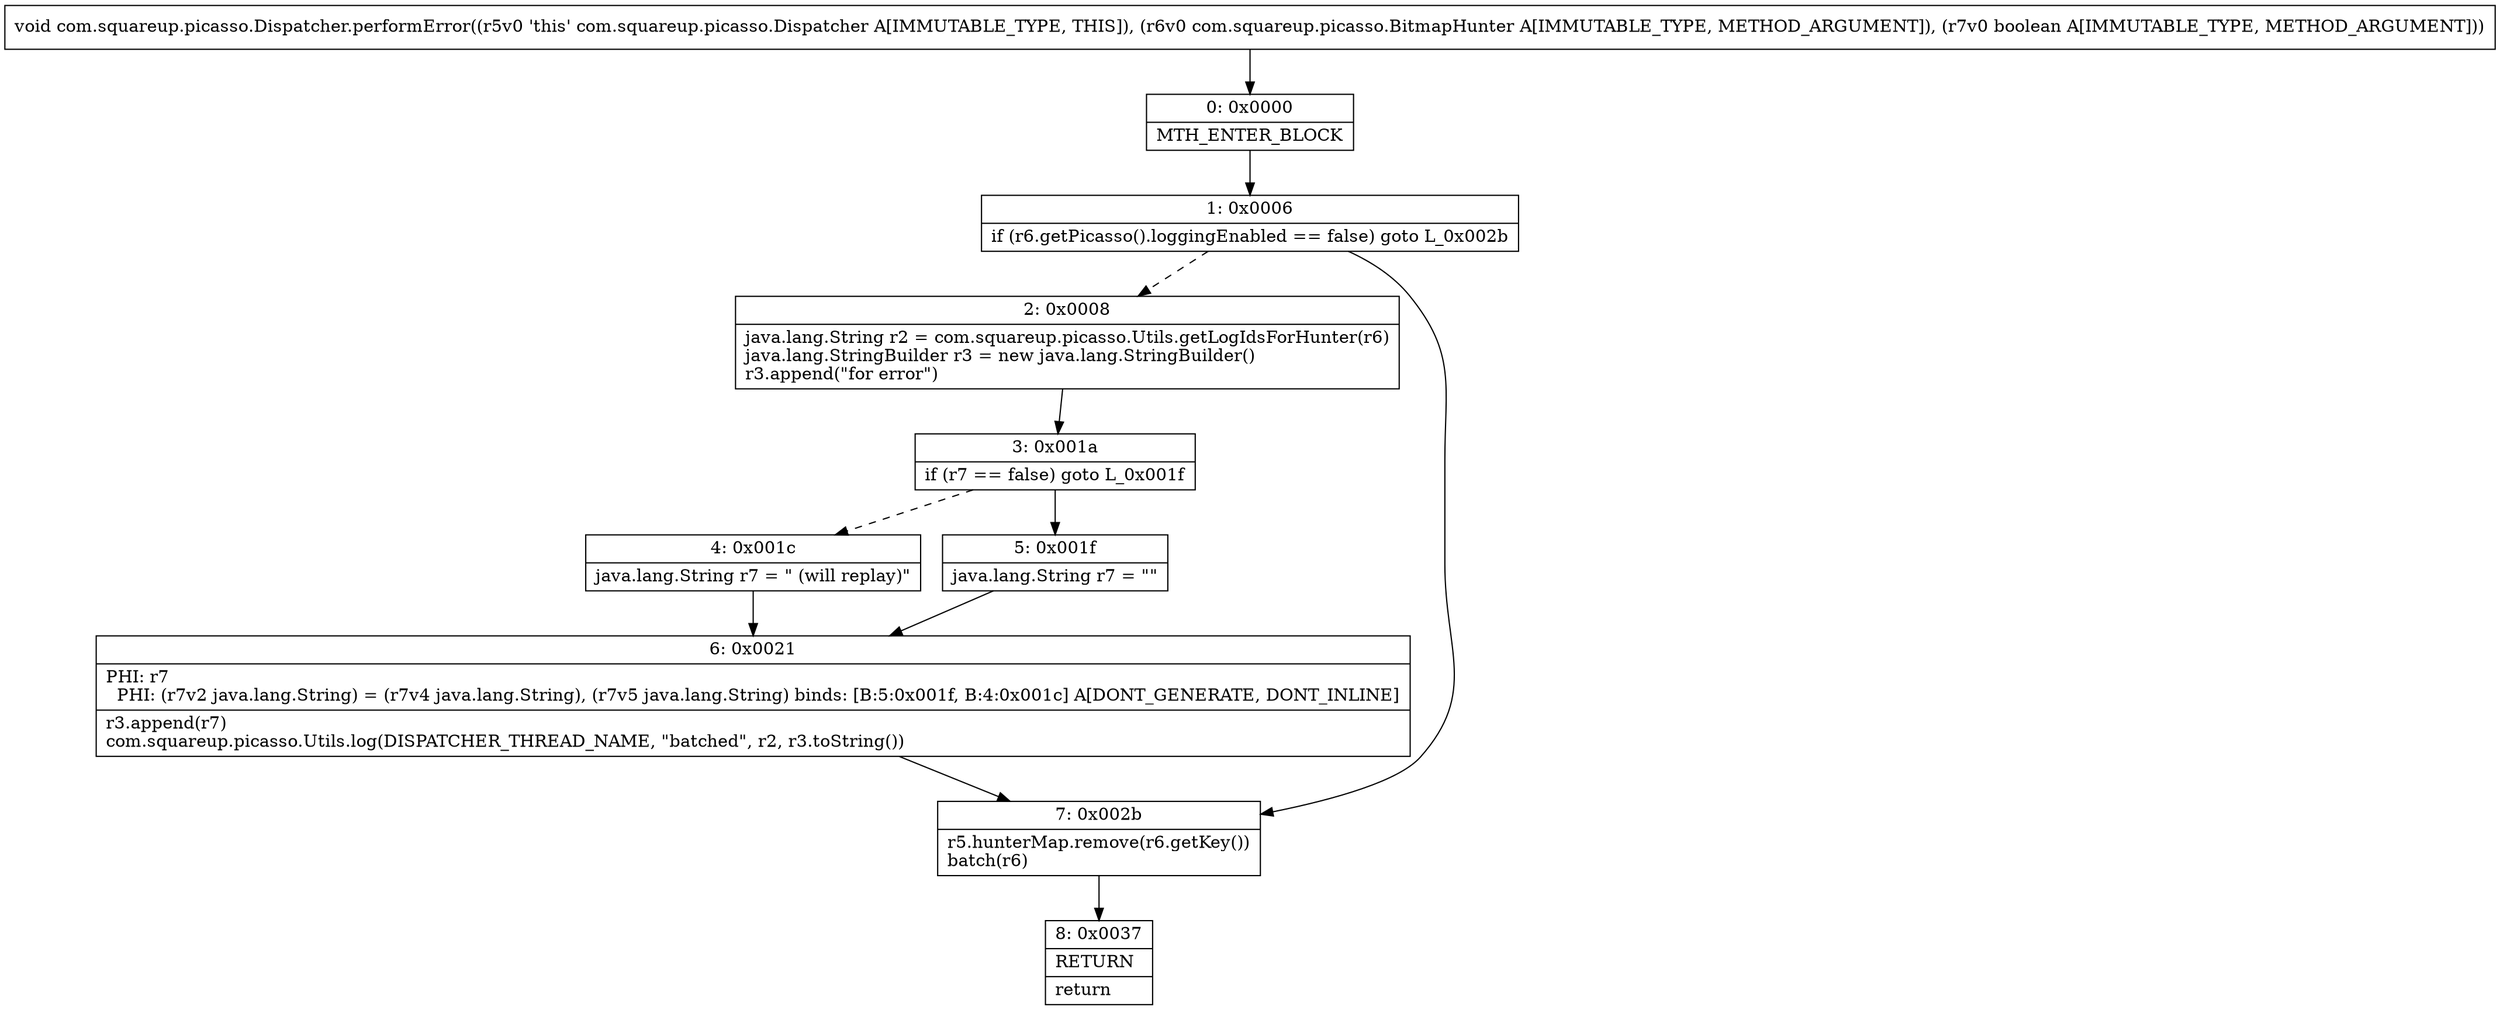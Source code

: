 digraph "CFG forcom.squareup.picasso.Dispatcher.performError(Lcom\/squareup\/picasso\/BitmapHunter;Z)V" {
Node_0 [shape=record,label="{0\:\ 0x0000|MTH_ENTER_BLOCK\l}"];
Node_1 [shape=record,label="{1\:\ 0x0006|if (r6.getPicasso().loggingEnabled == false) goto L_0x002b\l}"];
Node_2 [shape=record,label="{2\:\ 0x0008|java.lang.String r2 = com.squareup.picasso.Utils.getLogIdsForHunter(r6)\ljava.lang.StringBuilder r3 = new java.lang.StringBuilder()\lr3.append(\"for error\")\l}"];
Node_3 [shape=record,label="{3\:\ 0x001a|if (r7 == false) goto L_0x001f\l}"];
Node_4 [shape=record,label="{4\:\ 0x001c|java.lang.String r7 = \" (will replay)\"\l}"];
Node_5 [shape=record,label="{5\:\ 0x001f|java.lang.String r7 = \"\"\l}"];
Node_6 [shape=record,label="{6\:\ 0x0021|PHI: r7 \l  PHI: (r7v2 java.lang.String) = (r7v4 java.lang.String), (r7v5 java.lang.String) binds: [B:5:0x001f, B:4:0x001c] A[DONT_GENERATE, DONT_INLINE]\l|r3.append(r7)\lcom.squareup.picasso.Utils.log(DISPATCHER_THREAD_NAME, \"batched\", r2, r3.toString())\l}"];
Node_7 [shape=record,label="{7\:\ 0x002b|r5.hunterMap.remove(r6.getKey())\lbatch(r6)\l}"];
Node_8 [shape=record,label="{8\:\ 0x0037|RETURN\l|return\l}"];
MethodNode[shape=record,label="{void com.squareup.picasso.Dispatcher.performError((r5v0 'this' com.squareup.picasso.Dispatcher A[IMMUTABLE_TYPE, THIS]), (r6v0 com.squareup.picasso.BitmapHunter A[IMMUTABLE_TYPE, METHOD_ARGUMENT]), (r7v0 boolean A[IMMUTABLE_TYPE, METHOD_ARGUMENT])) }"];
MethodNode -> Node_0;
Node_0 -> Node_1;
Node_1 -> Node_2[style=dashed];
Node_1 -> Node_7;
Node_2 -> Node_3;
Node_3 -> Node_4[style=dashed];
Node_3 -> Node_5;
Node_4 -> Node_6;
Node_5 -> Node_6;
Node_6 -> Node_7;
Node_7 -> Node_8;
}

